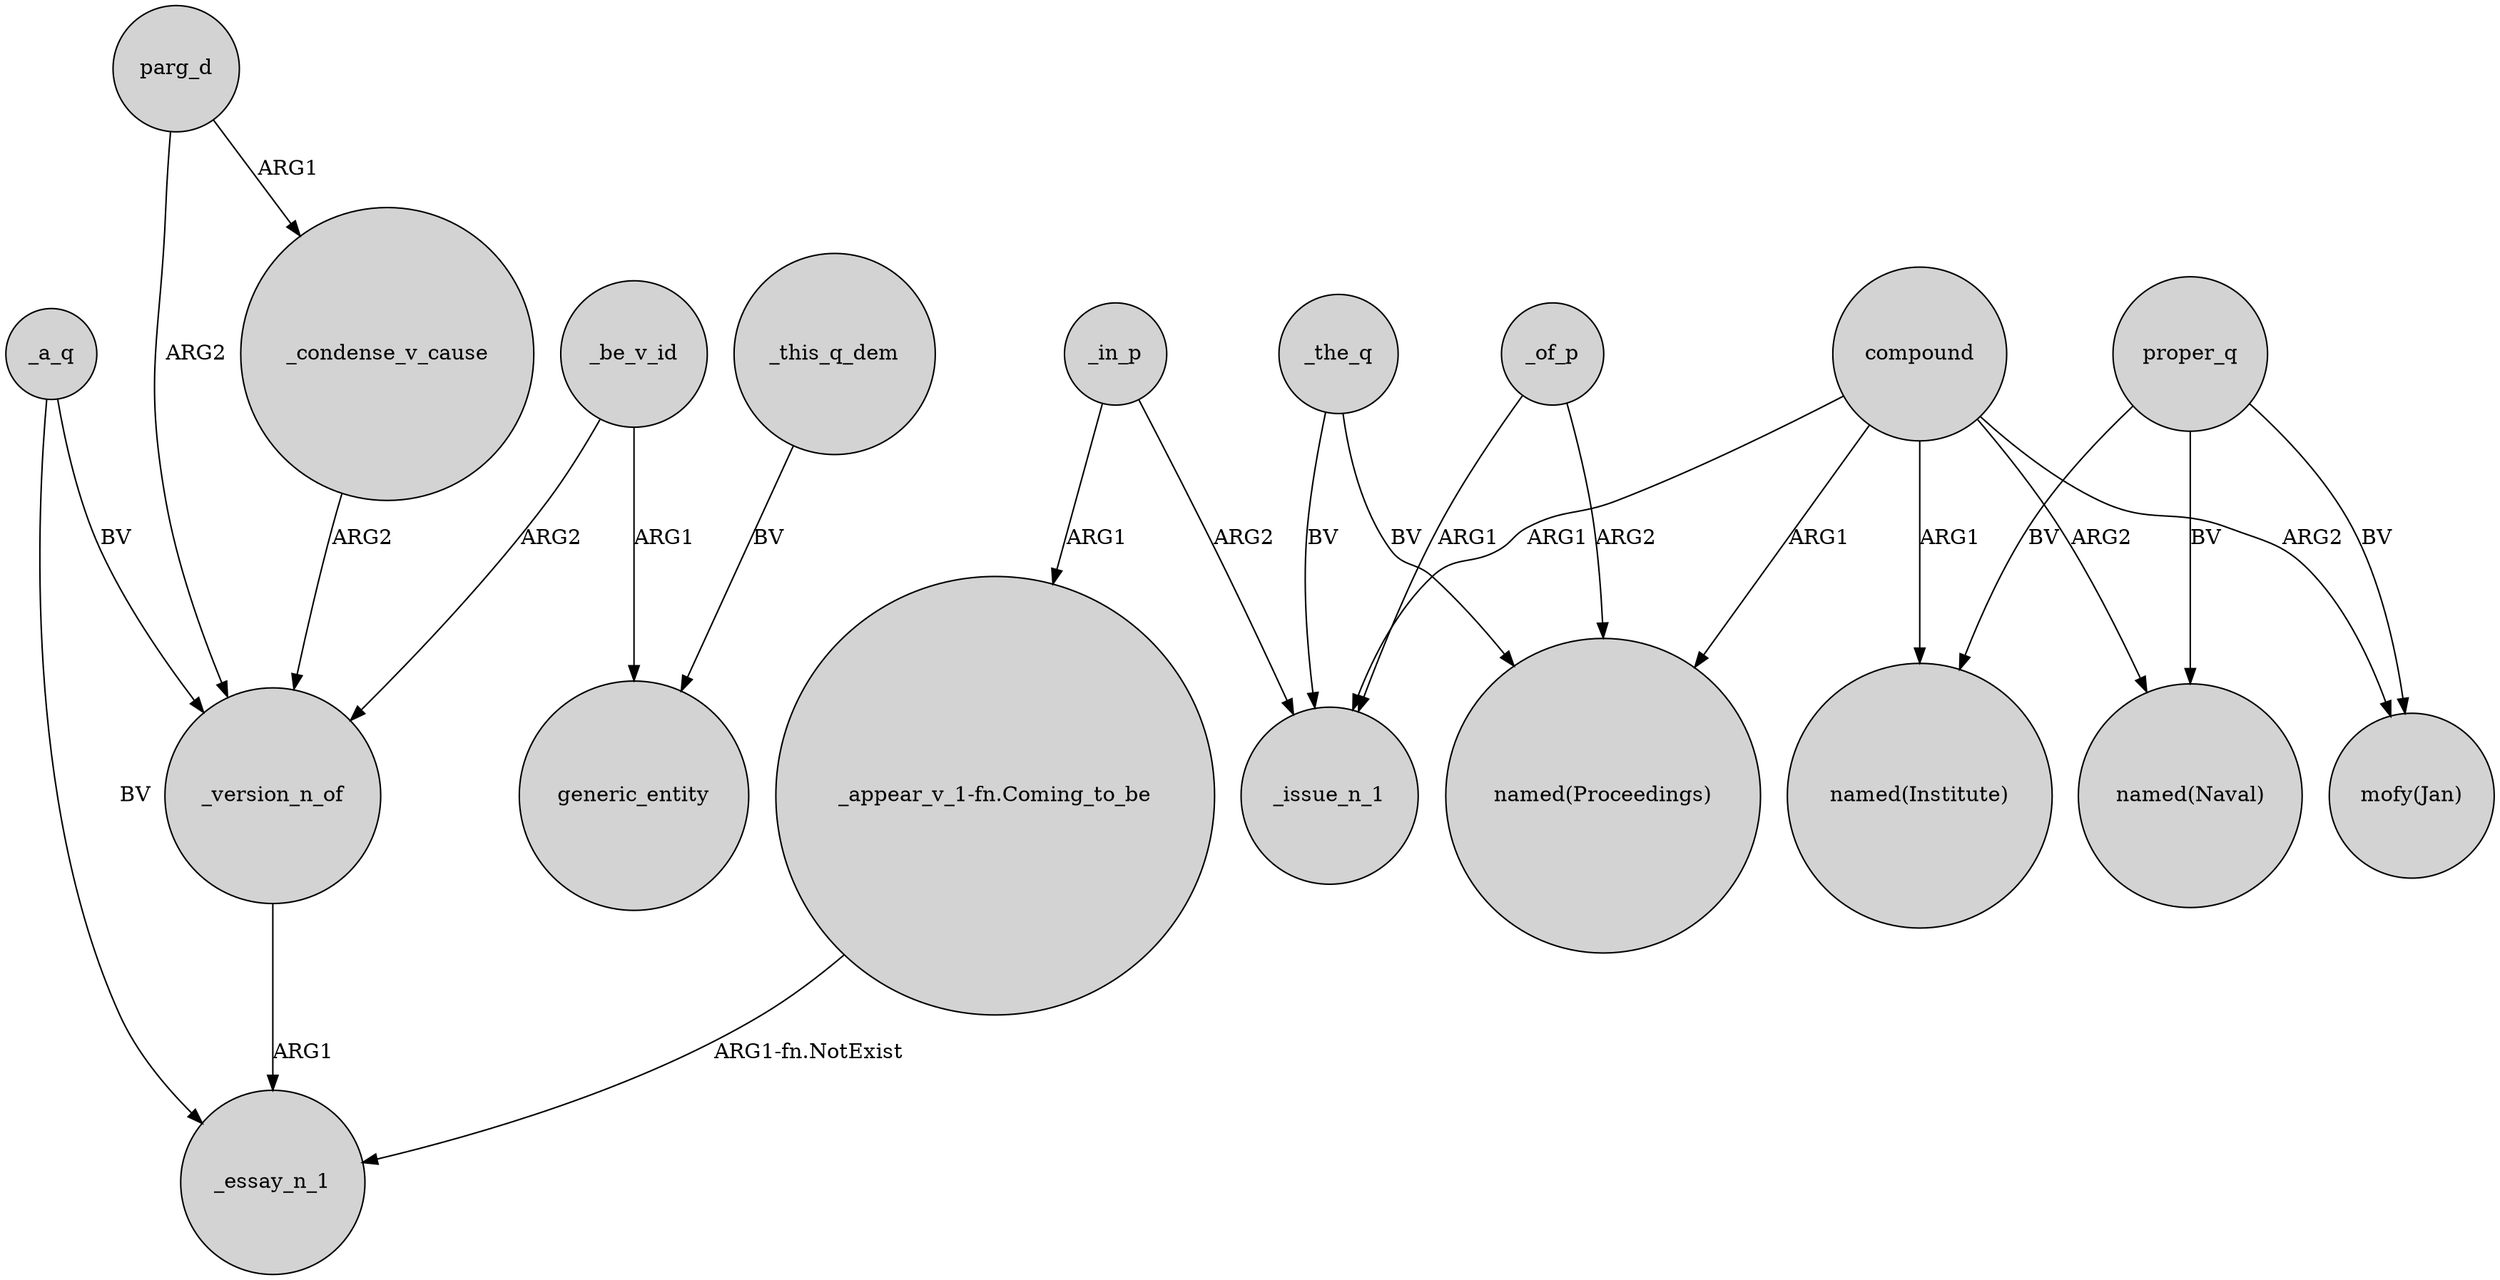 digraph {
	node [shape=circle style=filled]
	"_appear_v_1-fn.Coming_to_be" -> _essay_n_1 [label="ARG1-fn.NotExist"]
	_version_n_of -> _essay_n_1 [label=ARG1]
	proper_q -> "named(Institute)" [label=BV]
	_in_p -> "_appear_v_1-fn.Coming_to_be" [label=ARG1]
	_a_q -> _essay_n_1 [label=BV]
	_in_p -> _issue_n_1 [label=ARG2]
	proper_q -> "named(Naval)" [label=BV]
	_be_v_id -> generic_entity [label=ARG1]
	_the_q -> "named(Proceedings)" [label=BV]
	_the_q -> _issue_n_1 [label=BV]
	proper_q -> "mofy(Jan)" [label=BV]
	_condense_v_cause -> _version_n_of [label=ARG2]
	parg_d -> _condense_v_cause [label=ARG1]
	_be_v_id -> _version_n_of [label=ARG2]
	compound -> "named(Institute)" [label=ARG1]
	compound -> "named(Naval)" [label=ARG2]
	_of_p -> _issue_n_1 [label=ARG1]
	_a_q -> _version_n_of [label=BV]
	_this_q_dem -> generic_entity [label=BV]
	compound -> "named(Proceedings)" [label=ARG1]
	compound -> _issue_n_1 [label=ARG1]
	parg_d -> _version_n_of [label=ARG2]
	_of_p -> "named(Proceedings)" [label=ARG2]
	compound -> "mofy(Jan)" [label=ARG2]
}

